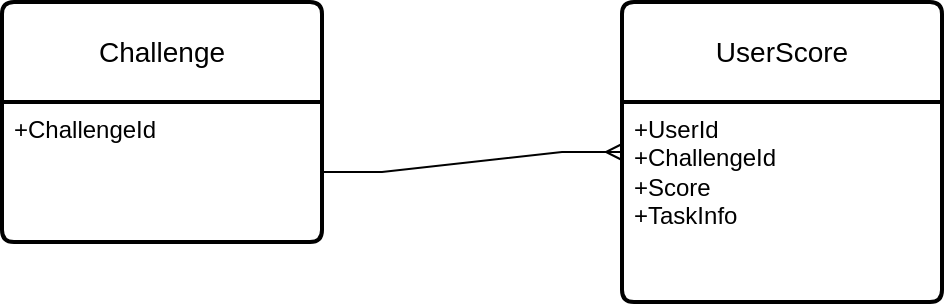 <mxfile version="21.6.5" type="github" pages="3">
  <diagram name="ER Diagram" id="ZLI-xnwd5I3-F7gUhsCu">
    <mxGraphModel dx="1434" dy="674" grid="1" gridSize="10" guides="1" tooltips="1" connect="1" arrows="1" fold="1" page="1" pageScale="1" pageWidth="827" pageHeight="1169" math="0" shadow="0">
      <root>
        <mxCell id="0" />
        <mxCell id="1" parent="0" />
        <mxCell id="JRfJdb27c1tYHtVessSR-1" value="Challenge" style="swimlane;childLayout=stackLayout;horizontal=1;startSize=50;horizontalStack=0;rounded=1;fontSize=14;fontStyle=0;strokeWidth=2;resizeParent=0;resizeLast=1;shadow=0;dashed=0;align=center;arcSize=4;whiteSpace=wrap;html=1;" parent="1" vertex="1">
          <mxGeometry x="170" y="80" width="160" height="120" as="geometry" />
        </mxCell>
        <mxCell id="JRfJdb27c1tYHtVessSR-2" value="+ChallengeId" style="align=left;strokeColor=none;fillColor=none;spacingLeft=4;fontSize=12;verticalAlign=top;resizable=0;rotatable=0;part=1;html=1;" parent="JRfJdb27c1tYHtVessSR-1" vertex="1">
          <mxGeometry y="50" width="160" height="70" as="geometry" />
        </mxCell>
        <mxCell id="JRfJdb27c1tYHtVessSR-3" value="UserScore" style="swimlane;childLayout=stackLayout;horizontal=1;startSize=50;horizontalStack=0;rounded=1;fontSize=14;fontStyle=0;strokeWidth=2;resizeParent=0;resizeLast=1;shadow=0;dashed=0;align=center;arcSize=4;whiteSpace=wrap;html=1;" parent="1" vertex="1">
          <mxGeometry x="480" y="80" width="160" height="150" as="geometry">
            <mxRectangle x="470" y="220" width="70" height="50" as="alternateBounds" />
          </mxGeometry>
        </mxCell>
        <mxCell id="JRfJdb27c1tYHtVessSR-4" value="+UserId&lt;br&gt;+ChallengeId&lt;br&gt;+Score&lt;br&gt;+TaskInfo" style="align=left;strokeColor=none;fillColor=none;spacingLeft=4;fontSize=12;verticalAlign=top;resizable=0;rotatable=0;part=1;html=1;" parent="JRfJdb27c1tYHtVessSR-3" vertex="1">
          <mxGeometry y="50" width="160" height="100" as="geometry" />
        </mxCell>
        <mxCell id="TjeMC0yFkriinBgdhCKj-2" value="" style="edgeStyle=entityRelationEdgeStyle;fontSize=12;html=1;endArrow=ERmany;rounded=0;exitX=1;exitY=0.5;exitDx=0;exitDy=0;entryX=0;entryY=0.25;entryDx=0;entryDy=0;" parent="1" source="JRfJdb27c1tYHtVessSR-2" target="JRfJdb27c1tYHtVessSR-4" edge="1">
          <mxGeometry width="100" height="100" relative="1" as="geometry">
            <mxPoint x="360" y="220" as="sourcePoint" />
            <mxPoint x="460" y="120" as="targetPoint" />
          </mxGeometry>
        </mxCell>
      </root>
    </mxGraphModel>
  </diagram>
  <diagram id="Ef0ok4pNN71Re_kueFW6" name="Leaderboard">
    <mxGraphModel dx="1434" dy="674" grid="1" gridSize="10" guides="1" tooltips="1" connect="1" arrows="1" fold="1" page="1" pageScale="1" pageWidth="827" pageHeight="1169" math="0" shadow="0">
      <root>
        <mxCell id="0" />
        <mxCell id="1" parent="0" />
        <mxCell id="Og-gA_vZru-YiPkl-ov5-1" value="Leaderboard" style="swimlane;childLayout=stackLayout;horizontal=1;startSize=50;horizontalStack=0;rounded=1;fontSize=14;fontStyle=0;strokeWidth=2;resizeParent=0;resizeLast=1;shadow=0;dashed=0;align=center;arcSize=4;whiteSpace=wrap;html=1;" parent="1" vertex="1">
          <mxGeometry x="160" y="80" width="160" height="120" as="geometry" />
        </mxCell>
        <mxCell id="Og-gA_vZru-YiPkl-ov5-2" value="+LeaderboardId&lt;br&gt;+Duration&lt;br&gt;+MaxSize" style="align=left;strokeColor=none;fillColor=none;spacingLeft=4;fontSize=12;verticalAlign=top;resizable=0;rotatable=0;part=1;html=1;" parent="Og-gA_vZru-YiPkl-ov5-1" vertex="1">
          <mxGeometry y="50" width="160" height="70" as="geometry" />
        </mxCell>
        <mxCell id="Og-gA_vZru-YiPkl-ov5-3" value="LeaderboardRecord" style="swimlane;childLayout=stackLayout;horizontal=1;startSize=50;horizontalStack=0;rounded=1;fontSize=14;fontStyle=0;strokeWidth=2;resizeParent=0;resizeLast=1;shadow=0;dashed=0;align=center;arcSize=4;whiteSpace=wrap;html=1;" parent="1" vertex="1">
          <mxGeometry x="480" y="80" width="160" height="140" as="geometry" />
        </mxCell>
        <mxCell id="Og-gA_vZru-YiPkl-ov5-4" value="+OwnerId&lt;br&gt;+LeaderboardId&lt;br&gt;+Score&lt;br&gt;+Rank&lt;br&gt;+Metadata" style="align=left;strokeColor=none;fillColor=none;spacingLeft=4;fontSize=12;verticalAlign=top;resizable=0;rotatable=0;part=1;html=1;" parent="Og-gA_vZru-YiPkl-ov5-3" vertex="1">
          <mxGeometry y="50" width="160" height="90" as="geometry" />
        </mxCell>
        <mxCell id="Og-gA_vZru-YiPkl-ov5-5" value="" style="edgeStyle=entityRelationEdgeStyle;fontSize=12;html=1;endArrow=ERmany;rounded=0;exitX=1;exitY=0.75;exitDx=0;exitDy=0;entryX=0;entryY=0.25;entryDx=0;entryDy=0;" parent="1" source="Og-gA_vZru-YiPkl-ov5-2" target="Og-gA_vZru-YiPkl-ov5-4" edge="1">
          <mxGeometry width="100" height="100" relative="1" as="geometry">
            <mxPoint x="360" y="250" as="sourcePoint" />
            <mxPoint x="460" y="150" as="targetPoint" />
          </mxGeometry>
        </mxCell>
      </root>
    </mxGraphModel>
  </diagram>
  <diagram id="nfGYc4ScAfrTc4jbYE4T" name="Leaderboard Architecture">
    <mxGraphModel dx="1434" dy="674" grid="1" gridSize="10" guides="1" tooltips="1" connect="1" arrows="1" fold="1" page="1" pageScale="1" pageWidth="827" pageHeight="1169" math="0" shadow="0">
      <root>
        <mxCell id="0" />
        <mxCell id="1" parent="0" />
        <mxCell id="XdYTRL2mxj0HCFypTFus-22" value="" style="sketch=0;outlineConnect=0;fontColor=#232F3E;gradientColor=none;fillColor=#232F3D;strokeColor=none;dashed=0;verticalLabelPosition=bottom;verticalAlign=top;align=center;html=1;fontSize=12;fontStyle=0;aspect=fixed;pointerEvents=1;shape=mxgraph.aws4.mobile_client;" vertex="1" parent="1">
          <mxGeometry x="50" y="196" width="97.24" height="185" as="geometry" />
        </mxCell>
        <mxCell id="XdYTRL2mxj0HCFypTFus-1" value="Region" style="points=[[0,0],[0.25,0],[0.5,0],[0.75,0],[1,0],[1,0.25],[1,0.5],[1,0.75],[1,1],[0.75,1],[0.5,1],[0.25,1],[0,1],[0,0.75],[0,0.5],[0,0.25]];outlineConnect=0;gradientColor=none;html=1;whiteSpace=wrap;fontSize=12;fontStyle=0;container=1;pointerEvents=0;collapsible=0;recursiveResize=0;shape=mxgraph.aws4.group;grIcon=mxgraph.aws4.group_region;strokeColor=#147EBA;fillColor=none;verticalAlign=top;align=left;spacingLeft=30;fontColor=#147EBA;dashed=1;" vertex="1" parent="1">
          <mxGeometry x="290" y="113.5" width="500" height="350" as="geometry" />
        </mxCell>
        <mxCell id="XdYTRL2mxj0HCFypTFus-25" value="" style="edgeStyle=orthogonalEdgeStyle;rounded=0;orthogonalLoop=1;jettySize=auto;html=1;" edge="1" parent="XdYTRL2mxj0HCFypTFus-1" source="XdYTRL2mxj0HCFypTFus-16" target="XdYTRL2mxj0HCFypTFus-17">
          <mxGeometry relative="1" as="geometry" />
        </mxCell>
        <mxCell id="XdYTRL2mxj0HCFypTFus-29" value="2.Dispatch &lt;br&gt;the request" style="edgeLabel;html=1;align=center;verticalAlign=middle;resizable=0;points=[];" vertex="1" connectable="0" parent="XdYTRL2mxj0HCFypTFus-25">
          <mxGeometry x="-0.007" y="1" relative="1" as="geometry">
            <mxPoint as="offset" />
          </mxGeometry>
        </mxCell>
        <mxCell id="XdYTRL2mxj0HCFypTFus-16" value="API Gateway" style="outlineConnect=0;dashed=0;verticalLabelPosition=bottom;verticalAlign=top;align=center;html=1;shape=mxgraph.aws3.api_gateway;fillColor=#D9A741;gradientColor=none;" vertex="1" parent="XdYTRL2mxj0HCFypTFus-1">
          <mxGeometry x="40" y="120" width="76.5" height="93" as="geometry" />
        </mxCell>
        <mxCell id="XdYTRL2mxj0HCFypTFus-26" value="" style="edgeStyle=orthogonalEdgeStyle;rounded=0;orthogonalLoop=1;jettySize=auto;html=1;" edge="1" parent="XdYTRL2mxj0HCFypTFus-1" source="XdYTRL2mxj0HCFypTFus-17" target="XdYTRL2mxj0HCFypTFus-19">
          <mxGeometry relative="1" as="geometry" />
        </mxCell>
        <mxCell id="XdYTRL2mxj0HCFypTFus-30" value="3.Get Ranks" style="edgeLabel;html=1;align=center;verticalAlign=middle;resizable=0;points=[];" vertex="1" connectable="0" parent="XdYTRL2mxj0HCFypTFus-26">
          <mxGeometry x="0.076" y="-3" relative="1" as="geometry">
            <mxPoint as="offset" />
          </mxGeometry>
        </mxCell>
        <mxCell id="XdYTRL2mxj0HCFypTFus-27" style="edgeStyle=orthogonalEdgeStyle;rounded=0;orthogonalLoop=1;jettySize=auto;html=1;exitX=1;exitY=0.5;exitDx=0;exitDy=0;exitPerimeter=0;entryX=0;entryY=0.5;entryDx=0;entryDy=0;entryPerimeter=0;" edge="1" parent="XdYTRL2mxj0HCFypTFus-1" source="XdYTRL2mxj0HCFypTFus-17" target="XdYTRL2mxj0HCFypTFus-18">
          <mxGeometry relative="1" as="geometry">
            <Array as="points">
              <mxPoint x="310" y="167" />
              <mxPoint x="310" y="261" />
            </Array>
          </mxGeometry>
        </mxCell>
        <mxCell id="XdYTRL2mxj0HCFypTFus-31" value="4.GetMetadata&amp;nbsp;" style="edgeLabel;html=1;align=center;verticalAlign=middle;resizable=0;points=[];" vertex="1" connectable="0" parent="XdYTRL2mxj0HCFypTFus-27">
          <mxGeometry x="0.12" y="1" relative="1" as="geometry">
            <mxPoint as="offset" />
          </mxGeometry>
        </mxCell>
        <mxCell id="XdYTRL2mxj0HCFypTFus-17" value="Lambda" style="outlineConnect=0;dashed=0;verticalLabelPosition=bottom;verticalAlign=top;align=center;html=1;shape=mxgraph.aws3.lambda;fillColor=#F58534;gradientColor=none;" vertex="1" parent="XdYTRL2mxj0HCFypTFus-1">
          <mxGeometry x="190" y="120" width="76.5" height="93" as="geometry" />
        </mxCell>
        <mxCell id="XdYTRL2mxj0HCFypTFus-18" value="DynamoDB" style="outlineConnect=0;dashed=0;verticalLabelPosition=bottom;verticalAlign=top;align=center;html=1;shape=mxgraph.aws3.dynamo_db;fillColor=#2E73B8;gradientColor=none;" vertex="1" parent="XdYTRL2mxj0HCFypTFus-1">
          <mxGeometry x="356" y="220" width="72" height="81" as="geometry" />
        </mxCell>
        <mxCell id="XdYTRL2mxj0HCFypTFus-19" value="ElasticCache for Redis" style="sketch=0;outlineConnect=0;fontColor=#232F3E;gradientColor=none;fillColor=#2E27AD;strokeColor=none;dashed=0;verticalLabelPosition=bottom;verticalAlign=top;align=center;html=1;fontSize=12;fontStyle=0;aspect=fixed;pointerEvents=1;shape=mxgraph.aws4.elasticache_for_redis;" vertex="1" parent="XdYTRL2mxj0HCFypTFus-1">
          <mxGeometry x="360" y="70" width="78" height="69" as="geometry" />
        </mxCell>
        <mxCell id="XdYTRL2mxj0HCFypTFus-21" value="Leaderboard SDK" style="rounded=0;whiteSpace=wrap;html=1;container=0;" vertex="1" parent="1">
          <mxGeometry x="63.62" y="248.5" width="70" height="91.5" as="geometry">
            <mxRectangle x="95" y="260" width="50" height="40" as="alternateBounds" />
          </mxGeometry>
        </mxCell>
        <mxCell id="XdYTRL2mxj0HCFypTFus-23" style="edgeStyle=orthogonalEdgeStyle;rounded=0;orthogonalLoop=1;jettySize=auto;html=1;" edge="1" parent="1" source="XdYTRL2mxj0HCFypTFus-22" target="XdYTRL2mxj0HCFypTFus-16">
          <mxGeometry relative="1" as="geometry">
            <mxPoint x="147.24" y="310.165" as="sourcePoint" />
            <mxPoint x="220" y="370" as="targetPoint" />
            <Array as="points">
              <mxPoint x="180" y="277" />
              <mxPoint x="180" y="277" />
            </Array>
          </mxGeometry>
        </mxCell>
        <mxCell id="XdYTRL2mxj0HCFypTFus-28" value="1.Call leaderboard APIs" style="edgeLabel;html=1;align=center;verticalAlign=middle;resizable=0;points=[];" vertex="1" connectable="0" parent="XdYTRL2mxj0HCFypTFus-23">
          <mxGeometry x="-0.175" y="4" relative="1" as="geometry">
            <mxPoint as="offset" />
          </mxGeometry>
        </mxCell>
        <mxCell id="XdYTRL2mxj0HCFypTFus-34" style="edgeStyle=orthogonalEdgeStyle;curved=1;rounded=0;orthogonalLoop=1;jettySize=auto;html=1;dashed=1;exitX=0.5;exitY=1;exitDx=0;exitDy=0;exitPerimeter=0;" edge="1" parent="1" source="XdYTRL2mxj0HCFypTFus-17" target="XdYTRL2mxj0HCFypTFus-22">
          <mxGeometry relative="1" as="geometry">
            <mxPoint x="160" y="300" as="targetPoint" />
            <mxPoint x="538.25" y="320" as="sourcePoint" />
            <Array as="points">
              <mxPoint x="480" y="327" />
              <mxPoint x="480" y="360" />
              <mxPoint x="290" y="360" />
              <mxPoint x="290" y="344" />
            </Array>
          </mxGeometry>
        </mxCell>
        <mxCell id="XdYTRL2mxj0HCFypTFus-35" value="5.Send the response" style="edgeLabel;html=1;align=center;verticalAlign=middle;resizable=0;points=[];" vertex="1" connectable="0" parent="XdYTRL2mxj0HCFypTFus-34">
          <mxGeometry x="0.061" y="-5" relative="1" as="geometry">
            <mxPoint as="offset" />
          </mxGeometry>
        </mxCell>
      </root>
    </mxGraphModel>
  </diagram>
</mxfile>
